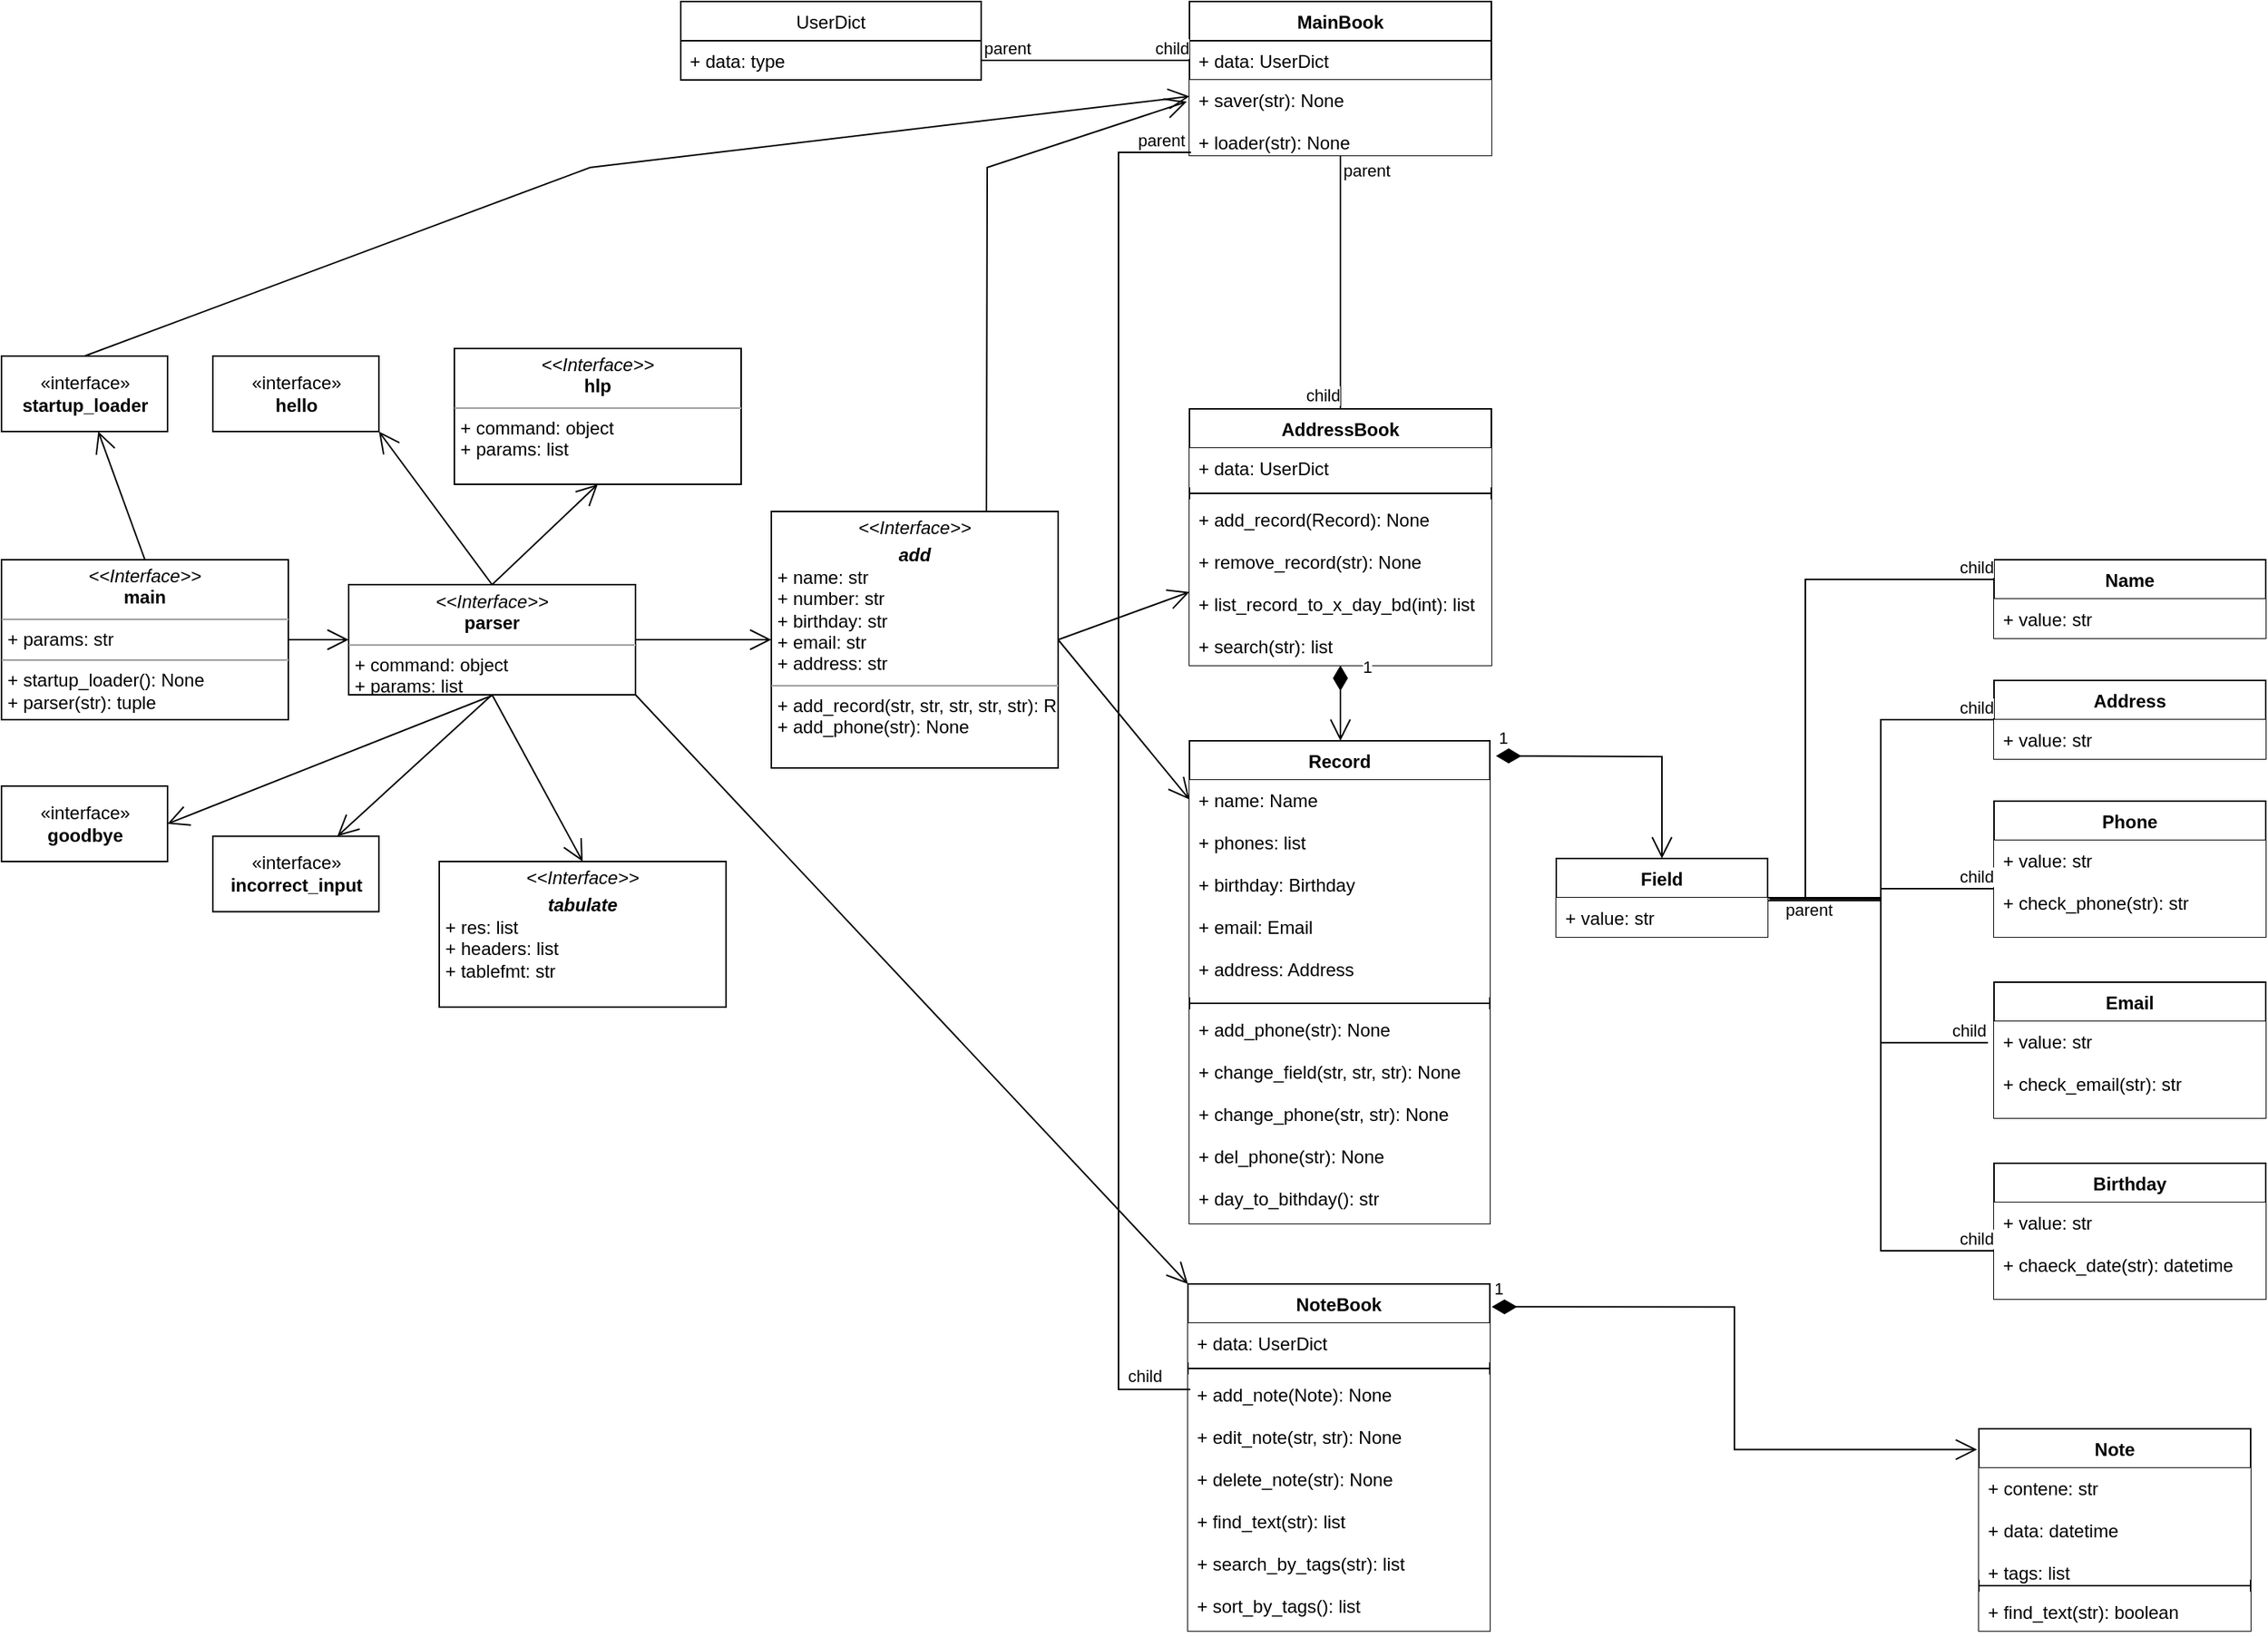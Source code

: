 <mxfile version="20.8.5" type="device"><diagram name="Page-1" id="c4acf3e9-155e-7222-9cf6-157b1a14988f"><mxGraphModel dx="2216" dy="1742" grid="1" gridSize="10" guides="1" tooltips="1" connect="1" arrows="1" fold="1" page="1" pageScale="1" pageWidth="827" pageHeight="1169" background="none" math="0" shadow="0"><root><mxCell id="0"/><mxCell id="1" parent="0"/><mxCell id="J_gRxVzlhQodG9-CdOTS-16" value="AddressBook" style="swimlane;fontStyle=1;align=center;verticalAlign=top;childLayout=stackLayout;horizontal=1;startSize=26;horizontalStack=0;resizeParent=1;resizeParentMax=0;resizeLast=0;collapsible=1;marginBottom=0;" parent="1" vertex="1"><mxGeometry x="827" y="300" width="200" height="170" as="geometry"/></mxCell><mxCell id="J_gRxVzlhQodG9-CdOTS-17" value="+ data: UserDict" style="text;strokeColor=none;fillColor=default;align=left;verticalAlign=top;spacingLeft=4;spacingRight=4;overflow=hidden;rotatable=0;points=[[0,0.5],[1,0.5]];portConstraint=eastwest;" parent="J_gRxVzlhQodG9-CdOTS-16" vertex="1"><mxGeometry y="26" width="200" height="26" as="geometry"/></mxCell><mxCell id="J_gRxVzlhQodG9-CdOTS-18" value="" style="line;strokeWidth=1;fillColor=default;align=left;verticalAlign=middle;spacingTop=-1;spacingLeft=3;spacingRight=3;rotatable=0;labelPosition=right;points=[];portConstraint=eastwest;strokeColor=inherit;" parent="J_gRxVzlhQodG9-CdOTS-16" vertex="1"><mxGeometry y="52" width="200" height="8" as="geometry"/></mxCell><mxCell id="J_gRxVzlhQodG9-CdOTS-19" value="+ add_record(Record): None&#10;&#10;+ remove_record(str): None&#10;&#10;+ list_record_to_x_day_bd(int): list&#10;&#10;+ search(str): list" style="text;strokeColor=none;fillColor=default;align=left;verticalAlign=top;spacingLeft=4;spacingRight=4;overflow=hidden;rotatable=0;points=[[0,0.5],[1,0.5]];portConstraint=eastwest;" parent="J_gRxVzlhQodG9-CdOTS-16" vertex="1"><mxGeometry y="60" width="200" height="110" as="geometry"/></mxCell><mxCell id="J_gRxVzlhQodG9-CdOTS-20" value="MainBook" style="swimlane;fontStyle=1;align=center;verticalAlign=top;childLayout=stackLayout;horizontal=1;startSize=26;horizontalStack=0;resizeParent=1;resizeParentMax=0;resizeLast=0;collapsible=1;marginBottom=0;" parent="1" vertex="1"><mxGeometry x="827" y="30" width="200" height="102" as="geometry"/></mxCell><mxCell id="J_gRxVzlhQodG9-CdOTS-21" value="+ data: UserDict" style="text;align=left;verticalAlign=top;spacingLeft=4;spacingRight=4;overflow=hidden;rotatable=0;points=[[0,0.5],[1,0.5]];portConstraint=eastwest;fillColor=default;strokeColor=default;" parent="J_gRxVzlhQodG9-CdOTS-20" vertex="1"><mxGeometry y="26" width="200" height="26" as="geometry"/></mxCell><mxCell id="J_gRxVzlhQodG9-CdOTS-23" value="+ saver(str): None&#10;&#10;+ loader(str): None" style="text;align=left;verticalAlign=top;spacingLeft=4;spacingRight=4;overflow=hidden;rotatable=0;points=[[0,0.5],[1,0.5]];portConstraint=eastwest;fillColor=default;" parent="J_gRxVzlhQodG9-CdOTS-20" vertex="1"><mxGeometry y="52" width="200" height="50" as="geometry"/></mxCell><mxCell id="J_gRxVzlhQodG9-CdOTS-24" value="UserDict" style="swimlane;fontStyle=0;childLayout=stackLayout;horizontal=1;startSize=26;horizontalStack=0;resizeParent=1;resizeParentMax=0;resizeLast=0;collapsible=1;marginBottom=0;" parent="1" vertex="1"><mxGeometry x="490" y="30" width="199" height="52" as="geometry"/></mxCell><mxCell id="J_gRxVzlhQodG9-CdOTS-25" value="+ data: type" style="text;align=left;verticalAlign=top;spacingLeft=4;spacingRight=4;overflow=hidden;rotatable=0;points=[[0,0.5],[1,0.5]];portConstraint=eastwest;fillColor=default;strokeColor=default;" parent="J_gRxVzlhQodG9-CdOTS-24" vertex="1"><mxGeometry y="26" width="199" height="26" as="geometry"/></mxCell><mxCell id="J_gRxVzlhQodG9-CdOTS-39" value="Record" style="swimlane;fontStyle=1;align=center;verticalAlign=top;childLayout=stackLayout;horizontal=1;startSize=26;horizontalStack=0;resizeParent=1;resizeParentMax=0;resizeLast=0;collapsible=1;marginBottom=0;strokeColor=default;" parent="1" vertex="1"><mxGeometry x="827" y="520" width="199" height="320" as="geometry"/></mxCell><mxCell id="J_gRxVzlhQodG9-CdOTS-40" value="+ name: Name&#10;&#10;+ phones: list&#10;&#10;+ birthday: Birthday&#10;&#10;+ email: Email&#10;&#10;+ address: Address" style="text;strokeColor=none;fillColor=default;align=left;verticalAlign=top;spacingLeft=4;spacingRight=4;overflow=hidden;rotatable=0;points=[[0,0.5],[1,0.5]];portConstraint=eastwest;" parent="J_gRxVzlhQodG9-CdOTS-39" vertex="1"><mxGeometry y="26" width="199" height="144" as="geometry"/></mxCell><mxCell id="J_gRxVzlhQodG9-CdOTS-41" value="" style="line;strokeWidth=1;fillColor=none;align=left;verticalAlign=middle;spacingTop=-1;spacingLeft=3;spacingRight=3;rotatable=0;labelPosition=right;points=[];portConstraint=eastwest;strokeColor=inherit;" parent="J_gRxVzlhQodG9-CdOTS-39" vertex="1"><mxGeometry y="170" width="199" height="8" as="geometry"/></mxCell><mxCell id="J_gRxVzlhQodG9-CdOTS-42" value="+ add_phone(str): None&#10;&#10;+ change_field(str, str, str): None&#10;&#10;+ change_phone(str, str): None&#10;&#10;+ del_phone(str): None&#10;&#10;+ day_to_bithday(): str" style="text;strokeColor=none;fillColor=default;align=left;verticalAlign=top;spacingLeft=4;spacingRight=4;overflow=hidden;rotatable=0;points=[[0,0.5],[1,0.5]];portConstraint=eastwest;" parent="J_gRxVzlhQodG9-CdOTS-39" vertex="1"><mxGeometry y="178" width="199" height="142" as="geometry"/></mxCell><mxCell id="J_gRxVzlhQodG9-CdOTS-47" value="Phone" style="swimlane;fontStyle=1;childLayout=stackLayout;horizontal=1;startSize=26;fillColor=default;horizontalStack=0;resizeParent=1;resizeParentMax=0;resizeLast=0;collapsible=1;marginBottom=0;strokeColor=default;" parent="1" vertex="1"><mxGeometry x="1360" y="560" width="180" height="90" as="geometry"/></mxCell><mxCell id="J_gRxVzlhQodG9-CdOTS-48" value="+ value: str&#10;&#10;+ check_phone(str): str" style="text;strokeColor=none;fillColor=default;align=left;verticalAlign=top;spacingLeft=4;spacingRight=4;overflow=hidden;rotatable=0;points=[[0,0.5],[1,0.5]];portConstraint=eastwest;" parent="J_gRxVzlhQodG9-CdOTS-47" vertex="1"><mxGeometry y="26" width="180" height="64" as="geometry"/></mxCell><mxCell id="J_gRxVzlhQodG9-CdOTS-49" value="Birthday" style="swimlane;fontStyle=1;childLayout=stackLayout;horizontal=1;startSize=26;fillColor=default;horizontalStack=0;resizeParent=1;resizeParentMax=0;resizeLast=0;collapsible=1;marginBottom=0;strokeColor=default;" parent="1" vertex="1"><mxGeometry x="1360" y="800" width="180" height="90" as="geometry"/></mxCell><mxCell id="J_gRxVzlhQodG9-CdOTS-50" value="+ value: str&#10;&#10;+ chaeck_date(str): datetime" style="text;strokeColor=none;fillColor=default;align=left;verticalAlign=top;spacingLeft=4;spacingRight=4;overflow=hidden;rotatable=0;points=[[0,0.5],[1,0.5]];portConstraint=eastwest;" parent="J_gRxVzlhQodG9-CdOTS-49" vertex="1"><mxGeometry y="26" width="180" height="64" as="geometry"/></mxCell><mxCell id="J_gRxVzlhQodG9-CdOTS-51" value="Email" style="swimlane;fontStyle=1;childLayout=stackLayout;horizontal=1;startSize=26;fillColor=default;horizontalStack=0;resizeParent=1;resizeParentMax=0;resizeLast=0;collapsible=1;marginBottom=0;strokeColor=default;" parent="1" vertex="1"><mxGeometry x="1360" y="680" width="180" height="90" as="geometry"/></mxCell><mxCell id="J_gRxVzlhQodG9-CdOTS-52" value="+ value: str&#10;&#10;+ check_email(str): str" style="text;strokeColor=none;fillColor=default;align=left;verticalAlign=top;spacingLeft=4;spacingRight=4;overflow=hidden;rotatable=0;points=[[0,0.5],[1,0.5]];portConstraint=eastwest;" parent="J_gRxVzlhQodG9-CdOTS-51" vertex="1"><mxGeometry y="26" width="180" height="64" as="geometry"/></mxCell><mxCell id="J_gRxVzlhQodG9-CdOTS-59" value="Address" style="swimlane;fontStyle=1;childLayout=stackLayout;horizontal=1;startSize=26;fillColor=default;horizontalStack=0;resizeParent=1;resizeParentMax=0;resizeLast=0;collapsible=1;marginBottom=0;strokeColor=default;" parent="1" vertex="1"><mxGeometry x="1360" y="480" width="180" height="52" as="geometry"/></mxCell><mxCell id="J_gRxVzlhQodG9-CdOTS-60" value="+ value: str" style="text;strokeColor=none;fillColor=default;align=left;verticalAlign=top;spacingLeft=4;spacingRight=4;overflow=hidden;rotatable=0;points=[[0,0.5],[1,0.5]];portConstraint=eastwest;" parent="J_gRxVzlhQodG9-CdOTS-59" vertex="1"><mxGeometry y="26" width="180" height="26" as="geometry"/></mxCell><mxCell id="J_gRxVzlhQodG9-CdOTS-78" value="NoteBook" style="swimlane;fontStyle=1;align=center;verticalAlign=top;childLayout=stackLayout;horizontal=1;startSize=26;horizontalStack=0;resizeParent=1;resizeParentMax=0;resizeLast=0;collapsible=1;marginBottom=0;" parent="1" vertex="1"><mxGeometry x="826" y="880" width="200" height="230" as="geometry"/></mxCell><mxCell id="J_gRxVzlhQodG9-CdOTS-79" value="+ data: UserDict" style="text;strokeColor=none;fillColor=default;align=left;verticalAlign=top;spacingLeft=4;spacingRight=4;overflow=hidden;rotatable=0;points=[[0,0.5],[1,0.5]];portConstraint=eastwest;" parent="J_gRxVzlhQodG9-CdOTS-78" vertex="1"><mxGeometry y="26" width="200" height="26" as="geometry"/></mxCell><mxCell id="J_gRxVzlhQodG9-CdOTS-80" value="" style="line;strokeWidth=1;fillColor=none;align=left;verticalAlign=middle;spacingTop=-1;spacingLeft=3;spacingRight=3;rotatable=0;labelPosition=right;points=[];portConstraint=eastwest;strokeColor=inherit;" parent="J_gRxVzlhQodG9-CdOTS-78" vertex="1"><mxGeometry y="52" width="200" height="8" as="geometry"/></mxCell><mxCell id="J_gRxVzlhQodG9-CdOTS-81" value="+ add_note(Note): None&#10;&#10;+ edit_note(str, str): None&#10;&#10;+ delete_note(str): None&#10;&#10;+ find_text(str): list&#10;&#10;+ search_by_tags(str): list&#10;&#10;+ sort_by_tags(): list" style="text;strokeColor=none;fillColor=default;align=left;verticalAlign=top;spacingLeft=4;spacingRight=4;overflow=hidden;rotatable=0;points=[[0,0.5],[1,0.5]];portConstraint=eastwest;" parent="J_gRxVzlhQodG9-CdOTS-78" vertex="1"><mxGeometry y="60" width="200" height="170" as="geometry"/></mxCell><mxCell id="J_gRxVzlhQodG9-CdOTS-85" value="Note" style="swimlane;fontStyle=1;align=center;verticalAlign=top;childLayout=stackLayout;horizontal=1;startSize=26;horizontalStack=0;resizeParent=1;resizeParentMax=0;resizeLast=0;collapsible=1;marginBottom=0;strokeColor=default;" parent="1" vertex="1"><mxGeometry x="1350" y="976" width="180" height="134" as="geometry"/></mxCell><mxCell id="J_gRxVzlhQodG9-CdOTS-86" value="+ contene: str&#10;&#10;+ data: datetime&#10;&#10;+ tags: list" style="text;strokeColor=none;fillColor=default;align=left;verticalAlign=top;spacingLeft=4;spacingRight=4;overflow=hidden;rotatable=0;points=[[0,0.5],[1,0.5]];portConstraint=eastwest;" parent="J_gRxVzlhQodG9-CdOTS-85" vertex="1"><mxGeometry y="26" width="180" height="74" as="geometry"/></mxCell><mxCell id="J_gRxVzlhQodG9-CdOTS-87" value="" style="line;strokeWidth=1;fillColor=none;align=left;verticalAlign=middle;spacingTop=-1;spacingLeft=3;spacingRight=3;rotatable=0;labelPosition=right;points=[];portConstraint=eastwest;strokeColor=inherit;" parent="J_gRxVzlhQodG9-CdOTS-85" vertex="1"><mxGeometry y="100" width="180" height="8" as="geometry"/></mxCell><mxCell id="J_gRxVzlhQodG9-CdOTS-88" value="+ find_text(str): boolean" style="text;strokeColor=none;fillColor=default;align=left;verticalAlign=top;spacingLeft=4;spacingRight=4;overflow=hidden;rotatable=0;points=[[0,0.5],[1,0.5]];portConstraint=eastwest;" parent="J_gRxVzlhQodG9-CdOTS-85" vertex="1"><mxGeometry y="108" width="180" height="26" as="geometry"/></mxCell><mxCell id="J_gRxVzlhQodG9-CdOTS-93" value="&lt;p style=&quot;margin:0px;margin-top:4px;text-align:center;&quot;&gt;&lt;i&gt;&amp;lt;&amp;lt;Interface&amp;gt;&amp;gt;&lt;/i&gt;&lt;br&gt;&lt;b&gt;main&lt;/b&gt;&lt;/p&gt;&lt;hr size=&quot;1&quot;&gt;&lt;p style=&quot;margin:0px;margin-left:4px;&quot;&gt;+ params: str&lt;br&gt;&lt;/p&gt;&lt;hr size=&quot;1&quot;&gt;&lt;p style=&quot;margin:0px;margin-left:4px;&quot;&gt;+ startup_loader(): None&lt;br&gt;+ parser(str): tuple&lt;/p&gt;" style="verticalAlign=top;align=left;overflow=fill;fontSize=12;fontFamily=Helvetica;html=1;strokeColor=default;" parent="1" vertex="1"><mxGeometry x="40" y="400" width="190" height="106" as="geometry"/></mxCell><mxCell id="J_gRxVzlhQodG9-CdOTS-94" value="«interface»&lt;br&gt;&lt;b&gt;startup_loader&lt;/b&gt;" style="html=1;strokeColor=default;" parent="1" vertex="1"><mxGeometry x="40" y="265" width="110" height="50" as="geometry"/></mxCell><mxCell id="J_gRxVzlhQodG9-CdOTS-95" value="«interface»&lt;br&gt;&lt;b&gt;hello&lt;/b&gt;" style="html=1;strokeColor=default;" parent="1" vertex="1"><mxGeometry x="180" y="265" width="110" height="50" as="geometry"/></mxCell><mxCell id="J_gRxVzlhQodG9-CdOTS-96" value="«interface»&lt;br&gt;&lt;b&gt;incorrect_input&lt;/b&gt;" style="html=1;strokeColor=default;" parent="1" vertex="1"><mxGeometry x="180" y="583.25" width="110" height="50" as="geometry"/></mxCell><mxCell id="J_gRxVzlhQodG9-CdOTS-97" value="&lt;p style=&quot;margin:0px;margin-top:4px;text-align:center;&quot;&gt;&lt;i&gt;&amp;lt;&amp;lt;Interface&amp;gt;&amp;gt;&lt;/i&gt;&lt;br&gt;&lt;b&gt;parser&lt;/b&gt;&lt;/p&gt;&lt;hr size=&quot;1&quot;&gt;&lt;p style=&quot;margin:0px;margin-left:4px;&quot;&gt;+ command: object&lt;br&gt;+ params: list&lt;/p&gt;&lt;hr size=&quot;1&quot;&gt;&lt;p style=&quot;margin:0px;margin-left:4px;&quot;&gt;&lt;br&gt;&lt;/p&gt;" style="verticalAlign=top;align=left;overflow=fill;fontSize=12;fontFamily=Helvetica;html=1;strokeColor=default;" parent="1" vertex="1"><mxGeometry x="270" y="416.5" width="190" height="73" as="geometry"/></mxCell><mxCell id="J_gRxVzlhQodG9-CdOTS-99" value="" style="endArrow=open;endFill=1;endSize=12;html=1;rounded=0;strokeWidth=1;entryX=1;entryY=0.5;entryDx=0;entryDy=0;" parent="1" target="J_gRxVzlhQodG9-CdOTS-107" edge="1"><mxGeometry width="160" relative="1" as="geometry"><mxPoint x="365" y="490" as="sourcePoint"/><mxPoint x="770" y="630" as="targetPoint"/></mxGeometry></mxCell><mxCell id="J_gRxVzlhQodG9-CdOTS-100" value="" style="endArrow=open;endFill=1;endSize=12;html=1;rounded=0;strokeWidth=1;exitX=0.5;exitY=0;exitDx=0;exitDy=0;" parent="1" source="J_gRxVzlhQodG9-CdOTS-93" target="J_gRxVzlhQodG9-CdOTS-94" edge="1"><mxGeometry width="160" relative="1" as="geometry"><mxPoint x="450" y="453" as="sourcePoint"/><mxPoint x="90" y="310" as="targetPoint"/></mxGeometry></mxCell><mxCell id="J_gRxVzlhQodG9-CdOTS-101" value="" style="endArrow=open;endFill=1;endSize=12;html=1;rounded=0;strokeWidth=1;exitX=0.5;exitY=1;exitDx=0;exitDy=0;entryX=0.75;entryY=0;entryDx=0;entryDy=0;" parent="1" source="J_gRxVzlhQodG9-CdOTS-97" target="J_gRxVzlhQodG9-CdOTS-96" edge="1"><mxGeometry width="160" relative="1" as="geometry"><mxPoint x="450" y="273" as="sourcePoint"/><mxPoint x="320" y="610" as="targetPoint"/></mxGeometry></mxCell><mxCell id="J_gRxVzlhQodG9-CdOTS-102" value="" style="endArrow=open;endFill=1;endSize=12;html=1;rounded=0;strokeWidth=1;entryX=0;entryY=0.5;entryDx=0;entryDy=0;exitX=1;exitY=0.5;exitDx=0;exitDy=0;" parent="1" source="J_gRxVzlhQodG9-CdOTS-93" target="J_gRxVzlhQodG9-CdOTS-97" edge="1"><mxGeometry width="160" relative="1" as="geometry"><mxPoint x="220" y="197" as="sourcePoint"/><mxPoint x="580" y="652" as="targetPoint"/></mxGeometry></mxCell><mxCell id="J_gRxVzlhQodG9-CdOTS-103" value="&lt;p style=&quot;margin:0px;margin-top:4px;text-align:center;&quot;&gt;&lt;i&gt;&amp;lt;&amp;lt;Interface&amp;gt;&amp;gt;&lt;/i&gt;&lt;br&gt;&lt;b&gt;hlp&lt;/b&gt;&lt;/p&gt;&lt;hr size=&quot;1&quot;&gt;&lt;p style=&quot;margin:0px;margin-left:4px;&quot;&gt;+ command: object&lt;br&gt;+ params: list&lt;/p&gt;&lt;p style=&quot;margin:0px;margin-left:4px;&quot;&gt;&lt;br&gt;&lt;/p&gt;" style="verticalAlign=top;align=left;overflow=fill;fontSize=12;fontFamily=Helvetica;html=1;strokeColor=default;" parent="1" vertex="1"><mxGeometry x="340" y="260" width="190" height="90" as="geometry"/></mxCell><mxCell id="J_gRxVzlhQodG9-CdOTS-104" value="&lt;p style=&quot;margin:0px;margin-top:4px;text-align:center;&quot;&gt;&lt;i&gt;&amp;lt;&amp;lt;Interface&amp;gt;&amp;gt;&lt;/i&gt;&lt;/p&gt;&lt;p style=&quot;margin:0px;margin-top:4px;text-align:center;&quot;&gt;&lt;i&gt;&lt;b&gt;tabulate&lt;/b&gt;&lt;/i&gt;&lt;br&gt;&lt;/p&gt;&lt;p style=&quot;margin:0px;margin-left:4px;&quot;&gt;+ res: list&lt;br&gt;+ headers: list&lt;/p&gt;&lt;p style=&quot;margin:0px;margin-left:4px;&quot;&gt;+&amp;nbsp;tablefmt: str&lt;/p&gt;" style="verticalAlign=top;align=left;overflow=fill;fontSize=12;fontFamily=Helvetica;html=1;strokeColor=default;" parent="1" vertex="1"><mxGeometry x="330" y="600" width="190" height="96.5" as="geometry"/></mxCell><mxCell id="J_gRxVzlhQodG9-CdOTS-105" value="" style="endArrow=open;endFill=1;endSize=12;html=1;rounded=0;strokeWidth=1;exitX=0.5;exitY=0;exitDx=0;exitDy=0;entryX=0.5;entryY=1;entryDx=0;entryDy=0;" parent="1" source="J_gRxVzlhQodG9-CdOTS-97" target="J_gRxVzlhQodG9-CdOTS-103" edge="1"><mxGeometry width="160" relative="1" as="geometry"><mxPoint x="500" y="615" as="sourcePoint"/><mxPoint x="500" y="780" as="targetPoint"/></mxGeometry></mxCell><mxCell id="J_gRxVzlhQodG9-CdOTS-106" value="" style="endArrow=open;endFill=1;endSize=12;html=1;rounded=0;strokeWidth=1;entryX=0.5;entryY=0;entryDx=0;entryDy=0;exitX=0.5;exitY=1;exitDx=0;exitDy=0;" parent="1" source="J_gRxVzlhQodG9-CdOTS-97" target="J_gRxVzlhQodG9-CdOTS-104" edge="1"><mxGeometry width="160" relative="1" as="geometry"><mxPoint x="550" y="490" as="sourcePoint"/><mxPoint x="530" y="840" as="targetPoint"/></mxGeometry></mxCell><mxCell id="J_gRxVzlhQodG9-CdOTS-107" value="«interface»&lt;br&gt;&lt;b&gt;goodbye&lt;/b&gt;" style="html=1;strokeColor=default;" parent="1" vertex="1"><mxGeometry x="40" y="550" width="110" height="50" as="geometry"/></mxCell><mxCell id="J_gRxVzlhQodG9-CdOTS-108" value="" style="endArrow=open;endFill=1;endSize=12;html=1;rounded=0;strokeWidth=1;exitX=0.5;exitY=0;exitDx=0;exitDy=0;entryX=1;entryY=1;entryDx=0;entryDy=0;" parent="1" source="J_gRxVzlhQodG9-CdOTS-97" target="J_gRxVzlhQodG9-CdOTS-95" edge="1"><mxGeometry width="160" relative="1" as="geometry"><mxPoint x="430" y="253" as="sourcePoint"/><mxPoint x="320" y="110" as="targetPoint"/><Array as="points"/></mxGeometry></mxCell><mxCell id="J_gRxVzlhQodG9-CdOTS-109" value="&lt;p style=&quot;margin:0px;margin-top:4px;text-align:center;&quot;&gt;&lt;i&gt;&amp;lt;&amp;lt;Interface&amp;gt;&amp;gt;&lt;/i&gt;&lt;/p&gt;&lt;p style=&quot;margin:0px;margin-top:4px;text-align:center;&quot;&gt;&lt;i&gt;&lt;b&gt;add&lt;/b&gt;&lt;/i&gt;&lt;br&gt;&lt;/p&gt;&lt;p style=&quot;margin:0px;margin-left:4px;&quot;&gt;+ name: str&lt;br&gt;+ number: str&lt;/p&gt;&lt;p style=&quot;margin:0px;margin-left:4px;&quot;&gt;+ birthday: str&lt;/p&gt;&lt;p style=&quot;margin:0px;margin-left:4px;&quot;&gt;+ email: str&lt;/p&gt;&lt;p style=&quot;margin:0px;margin-left:4px;&quot;&gt;+ address: str&lt;/p&gt;&lt;hr size=&quot;1&quot;&gt;&lt;p style=&quot;margin:0px;margin-left:4px;&quot;&gt;+ add_record(str, str, str, str, str): Record&lt;br&gt;+ add_phone(str): None&lt;/p&gt;" style="verticalAlign=top;align=left;overflow=fill;fontSize=12;fontFamily=Helvetica;html=1;strokeColor=default;" parent="1" vertex="1"><mxGeometry x="550" y="368" width="190" height="170" as="geometry"/></mxCell><mxCell id="J_gRxVzlhQodG9-CdOTS-110" value="" style="endArrow=open;endFill=1;endSize=12;html=1;rounded=0;strokeWidth=1;entryX=0;entryY=0.5;entryDx=0;entryDy=0;exitX=1;exitY=0.5;exitDx=0;exitDy=0;" parent="1" source="J_gRxVzlhQodG9-CdOTS-97" target="J_gRxVzlhQodG9-CdOTS-109" edge="1"><mxGeometry width="160" relative="1" as="geometry"><mxPoint x="470" y="203" as="sourcePoint"/><mxPoint x="345" y="481" as="targetPoint"/></mxGeometry></mxCell><mxCell id="J_gRxVzlhQodG9-CdOTS-111" value="" style="endArrow=open;endFill=1;endSize=12;html=1;rounded=0;strokeWidth=1;exitX=1;exitY=0.5;exitDx=0;exitDy=0;" parent="1" source="J_gRxVzlhQodG9-CdOTS-109" target="J_gRxVzlhQodG9-CdOTS-16" edge="1"><mxGeometry width="160" relative="1" as="geometry"><mxPoint x="442.09" y="534.009" as="sourcePoint"/><mxPoint x="540" y="532.5" as="targetPoint"/></mxGeometry></mxCell><mxCell id="J_gRxVzlhQodG9-CdOTS-112" value="" style="endArrow=open;endFill=1;endSize=12;html=1;rounded=0;strokeWidth=1;exitX=0.5;exitY=0;exitDx=0;exitDy=0;" parent="1" source="J_gRxVzlhQodG9-CdOTS-94" target="J_gRxVzlhQodG9-CdOTS-20" edge="1"><mxGeometry width="160" relative="1" as="geometry"><mxPoint x="730" y="552" as="sourcePoint"/><mxPoint x="890" y="727" as="targetPoint"/><Array as="points"><mxPoint x="430" y="140"/></Array></mxGeometry></mxCell><mxCell id="J_gRxVzlhQodG9-CdOTS-113" value="" style="endArrow=open;endFill=1;endSize=12;html=1;rounded=0;strokeWidth=1;exitX=1;exitY=0.5;exitDx=0;exitDy=0;" parent="1" source="J_gRxVzlhQodG9-CdOTS-109" target="J_gRxVzlhQodG9-CdOTS-39" edge="1"><mxGeometry width="160" relative="1" as="geometry"><mxPoint x="740" y="585" as="sourcePoint"/><mxPoint x="900" y="760" as="targetPoint"/></mxGeometry></mxCell><mxCell id="J_gRxVzlhQodG9-CdOTS-35" value="Field" style="swimlane;fontStyle=1;childLayout=stackLayout;horizontal=1;startSize=26;fillColor=default;horizontalStack=0;resizeParent=1;resizeParentMax=0;resizeLast=0;collapsible=1;marginBottom=0;strokeColor=default;" parent="1" vertex="1"><mxGeometry x="1070" y="598" width="140" height="52" as="geometry"/></mxCell><mxCell id="J_gRxVzlhQodG9-CdOTS-36" value="+ value: str" style="text;strokeColor=none;fillColor=default;align=left;verticalAlign=top;spacingLeft=4;spacingRight=4;overflow=hidden;rotatable=0;points=[[0,0.5],[1,0.5]];portConstraint=eastwest;" parent="J_gRxVzlhQodG9-CdOTS-35" vertex="1"><mxGeometry y="26" width="140" height="26" as="geometry"/></mxCell><mxCell id="J_gRxVzlhQodG9-CdOTS-57" value="Name" style="swimlane;fontStyle=1;childLayout=stackLayout;horizontal=1;startSize=26;fillColor=default;horizontalStack=0;resizeParent=1;resizeParentMax=0;resizeLast=0;collapsible=1;marginBottom=0;strokeColor=default;" parent="1" vertex="1"><mxGeometry x="1360" y="400" width="180" height="52" as="geometry"/></mxCell><mxCell id="J_gRxVzlhQodG9-CdOTS-58" value="+ value: str" style="text;strokeColor=none;fillColor=default;align=left;verticalAlign=top;spacingLeft=4;spacingRight=4;overflow=hidden;rotatable=0;points=[[0,0.5],[1,0.5]];portConstraint=eastwest;" parent="J_gRxVzlhQodG9-CdOTS-57" vertex="1"><mxGeometry y="26" width="180" height="26" as="geometry"/></mxCell><mxCell id="z7IOOMeBdGezLRVgGYKn-12" value="" style="endArrow=open;endFill=1;endSize=12;html=1;rounded=0;entryX=0;entryY=0;entryDx=0;entryDy=0;exitX=1;exitY=1;exitDx=0;exitDy=0;strokeWidth=1;" edge="1" parent="1" source="J_gRxVzlhQodG9-CdOTS-97" target="J_gRxVzlhQodG9-CdOTS-78"><mxGeometry width="160" relative="1" as="geometry"><mxPoint x="700" y="510" as="sourcePoint"/><mxPoint x="860" y="510" as="targetPoint"/></mxGeometry></mxCell><mxCell id="z7IOOMeBdGezLRVgGYKn-16" value="" style="endArrow=none;html=1;edgeStyle=orthogonalEdgeStyle;rounded=0;strokeWidth=1;exitX=1;exitY=0.5;exitDx=0;exitDy=0;entryX=0;entryY=0.5;entryDx=0;entryDy=0;" edge="1" parent="1" source="J_gRxVzlhQodG9-CdOTS-25" target="J_gRxVzlhQodG9-CdOTS-21"><mxGeometry relative="1" as="geometry"><mxPoint x="700" y="510" as="sourcePoint"/><mxPoint x="820" y="98" as="targetPoint"/></mxGeometry></mxCell><mxCell id="z7IOOMeBdGezLRVgGYKn-17" value="parent" style="edgeLabel;resizable=0;html=1;align=left;verticalAlign=bottom;" connectable="0" vertex="1" parent="z7IOOMeBdGezLRVgGYKn-16"><mxGeometry x="-1" relative="1" as="geometry"/></mxCell><mxCell id="z7IOOMeBdGezLRVgGYKn-18" value="child" style="edgeLabel;resizable=0;html=1;align=right;verticalAlign=bottom;" connectable="0" vertex="1" parent="z7IOOMeBdGezLRVgGYKn-16"><mxGeometry x="1" relative="1" as="geometry"/></mxCell><mxCell id="z7IOOMeBdGezLRVgGYKn-19" value="" style="endArrow=none;html=1;edgeStyle=orthogonalEdgeStyle;rounded=0;strokeWidth=1;exitX=0.5;exitY=1;exitDx=0;exitDy=0;" edge="1" parent="1" source="J_gRxVzlhQodG9-CdOTS-20"><mxGeometry relative="1" as="geometry"><mxPoint x="700" y="510" as="sourcePoint"/><mxPoint x="927" y="300" as="targetPoint"/></mxGeometry></mxCell><mxCell id="z7IOOMeBdGezLRVgGYKn-20" value="parent" style="edgeLabel;resizable=0;html=1;align=left;verticalAlign=bottom;" connectable="0" vertex="1" parent="z7IOOMeBdGezLRVgGYKn-19"><mxGeometry x="-1" relative="1" as="geometry"><mxPoint y="18" as="offset"/></mxGeometry></mxCell><mxCell id="z7IOOMeBdGezLRVgGYKn-21" value="child" style="edgeLabel;resizable=0;html=1;align=right;verticalAlign=bottom;" connectable="0" vertex="1" parent="z7IOOMeBdGezLRVgGYKn-19"><mxGeometry x="1" relative="1" as="geometry"/></mxCell><mxCell id="z7IOOMeBdGezLRVgGYKn-22" value="" style="endArrow=none;html=1;edgeStyle=orthogonalEdgeStyle;rounded=0;strokeWidth=1;entryX=0.008;entryY=0.058;entryDx=0;entryDy=0;entryPerimeter=0;" edge="1" parent="1" target="J_gRxVzlhQodG9-CdOTS-81"><mxGeometry relative="1" as="geometry"><mxPoint x="828" y="130" as="sourcePoint"/><mxPoint x="817" y="950" as="targetPoint"/><Array as="points"><mxPoint x="827" y="130"/><mxPoint x="780" y="130"/><mxPoint x="780" y="950"/></Array></mxGeometry></mxCell><mxCell id="z7IOOMeBdGezLRVgGYKn-23" value="parent" style="edgeLabel;resizable=0;html=1;align=left;verticalAlign=bottom;strokeColor=default;fillColor=default;" connectable="0" vertex="1" parent="z7IOOMeBdGezLRVgGYKn-22"><mxGeometry x="-1" relative="1" as="geometry"><mxPoint x="-37" as="offset"/></mxGeometry></mxCell><mxCell id="z7IOOMeBdGezLRVgGYKn-24" value="child" style="edgeLabel;resizable=0;html=1;align=right;verticalAlign=bottom;strokeColor=default;fillColor=default;" connectable="0" vertex="1" parent="z7IOOMeBdGezLRVgGYKn-22"><mxGeometry x="1" relative="1" as="geometry"><mxPoint x="-18" as="offset"/></mxGeometry></mxCell><mxCell id="z7IOOMeBdGezLRVgGYKn-26" value="1" style="endArrow=open;html=1;endSize=12;startArrow=diamondThin;startSize=14;startFill=1;edgeStyle=orthogonalEdgeStyle;align=left;verticalAlign=bottom;rounded=0;strokeWidth=1;exitX=1.006;exitY=0.066;exitDx=0;exitDy=0;entryX=-0.007;entryY=0.103;entryDx=0;entryDy=0;entryPerimeter=0;exitPerimeter=0;" edge="1" parent="1" source="J_gRxVzlhQodG9-CdOTS-78" target="J_gRxVzlhQodG9-CdOTS-85"><mxGeometry x="-1" y="3" relative="1" as="geometry"><mxPoint x="840" y="910" as="sourcePoint"/><mxPoint x="1000" y="910" as="targetPoint"/></mxGeometry></mxCell><mxCell id="z7IOOMeBdGezLRVgGYKn-27" value="1" style="endArrow=open;html=1;endSize=12;startArrow=diamondThin;startSize=14;startFill=1;edgeStyle=orthogonalEdgeStyle;align=left;verticalAlign=bottom;rounded=0;strokeWidth=1;exitX=0.5;exitY=1;exitDx=0;exitDy=0;" edge="1" parent="1" source="J_gRxVzlhQodG9-CdOTS-16"><mxGeometry x="-0.6" y="13" relative="1" as="geometry"><mxPoint x="840" y="910" as="sourcePoint"/><mxPoint x="927" y="520" as="targetPoint"/><mxPoint as="offset"/></mxGeometry></mxCell><mxCell id="z7IOOMeBdGezLRVgGYKn-28" value="1" style="endArrow=open;html=1;endSize=12;startArrow=diamondThin;startSize=14;startFill=1;edgeStyle=orthogonalEdgeStyle;align=left;verticalAlign=bottom;rounded=0;strokeWidth=1;entryX=0.5;entryY=0;entryDx=0;entryDy=0;" edge="1" parent="1" target="J_gRxVzlhQodG9-CdOTS-35"><mxGeometry x="-1" y="3" relative="1" as="geometry"><mxPoint x="1030" y="530" as="sourcePoint"/><mxPoint x="1000" y="610" as="targetPoint"/></mxGeometry></mxCell><mxCell id="z7IOOMeBdGezLRVgGYKn-29" value="" style="endArrow=none;html=1;edgeStyle=orthogonalEdgeStyle;rounded=0;strokeWidth=1;exitX=1;exitY=0.5;exitDx=0;exitDy=0;entryX=0;entryY=0.25;entryDx=0;entryDy=0;" edge="1" parent="1" source="J_gRxVzlhQodG9-CdOTS-35" target="J_gRxVzlhQodG9-CdOTS-57"><mxGeometry relative="1" as="geometry"><mxPoint x="840" y="750" as="sourcePoint"/><mxPoint x="1000" y="750" as="targetPoint"/><Array as="points"><mxPoint x="1235" y="624"/><mxPoint x="1235" y="413"/></Array></mxGeometry></mxCell><mxCell id="z7IOOMeBdGezLRVgGYKn-30" value="parent" style="edgeLabel;resizable=0;html=1;align=left;verticalAlign=bottom;strokeColor=default;fillColor=default;" connectable="0" vertex="1" parent="z7IOOMeBdGezLRVgGYKn-29"><mxGeometry x="-1" relative="1" as="geometry"><mxPoint x="10" y="16" as="offset"/></mxGeometry></mxCell><mxCell id="z7IOOMeBdGezLRVgGYKn-31" value="child" style="edgeLabel;resizable=0;html=1;align=right;verticalAlign=bottom;strokeColor=default;fillColor=default;" connectable="0" vertex="1" parent="z7IOOMeBdGezLRVgGYKn-29"><mxGeometry x="1" relative="1" as="geometry"/></mxCell><mxCell id="z7IOOMeBdGezLRVgGYKn-35" value="" style="endArrow=none;html=1;edgeStyle=orthogonalEdgeStyle;rounded=0;strokeWidth=1;entryX=0;entryY=0.5;entryDx=0;entryDy=0;exitX=1;exitY=0.5;exitDx=0;exitDy=0;" edge="1" parent="1" source="J_gRxVzlhQodG9-CdOTS-35" target="J_gRxVzlhQodG9-CdOTS-59"><mxGeometry relative="1" as="geometry"><mxPoint x="840" y="750" as="sourcePoint"/><mxPoint x="1000" y="750" as="targetPoint"/></mxGeometry></mxCell><mxCell id="z7IOOMeBdGezLRVgGYKn-37" value="child" style="edgeLabel;resizable=0;html=1;align=right;verticalAlign=bottom;strokeColor=default;fillColor=default;" connectable="0" vertex="1" parent="z7IOOMeBdGezLRVgGYKn-35"><mxGeometry x="1" relative="1" as="geometry"/></mxCell><mxCell id="z7IOOMeBdGezLRVgGYKn-38" value="" style="endArrow=none;html=1;edgeStyle=orthogonalEdgeStyle;rounded=0;strokeWidth=1;exitX=1;exitY=0.5;exitDx=0;exitDy=0;entryX=0;entryY=0.5;entryDx=0;entryDy=0;" edge="1" parent="1" source="J_gRxVzlhQodG9-CdOTS-35" target="J_gRxVzlhQodG9-CdOTS-48"><mxGeometry relative="1" as="geometry"><mxPoint x="1440" y="750" as="sourcePoint"/><mxPoint x="1600" y="750" as="targetPoint"/></mxGeometry></mxCell><mxCell id="z7IOOMeBdGezLRVgGYKn-40" value="child" style="edgeLabel;resizable=0;html=1;align=right;verticalAlign=bottom;strokeColor=default;fillColor=default;" connectable="0" vertex="1" parent="z7IOOMeBdGezLRVgGYKn-38"><mxGeometry x="1" relative="1" as="geometry"/></mxCell><mxCell id="z7IOOMeBdGezLRVgGYKn-41" value="" style="endArrow=none;html=1;edgeStyle=orthogonalEdgeStyle;rounded=0;strokeWidth=1;exitX=1.002;exitY=0.07;exitDx=0;exitDy=0;exitPerimeter=0;entryX=-0.022;entryY=0.22;entryDx=0;entryDy=0;entryPerimeter=0;" edge="1" parent="1" source="J_gRxVzlhQodG9-CdOTS-36" target="J_gRxVzlhQodG9-CdOTS-52"><mxGeometry relative="1" as="geometry"><mxPoint x="1440" y="750" as="sourcePoint"/><mxPoint x="1600" y="750" as="targetPoint"/></mxGeometry></mxCell><mxCell id="z7IOOMeBdGezLRVgGYKn-43" value="child" style="edgeLabel;resizable=0;html=1;align=right;verticalAlign=bottom;strokeColor=default;fillColor=default;" connectable="0" vertex="1" parent="z7IOOMeBdGezLRVgGYKn-41"><mxGeometry x="1" relative="1" as="geometry"/></mxCell><mxCell id="z7IOOMeBdGezLRVgGYKn-44" value="" style="endArrow=none;html=1;edgeStyle=orthogonalEdgeStyle;rounded=0;strokeWidth=1;exitX=1.009;exitY=0.033;exitDx=0;exitDy=0;exitPerimeter=0;entryX=0;entryY=0.5;entryDx=0;entryDy=0;" edge="1" parent="1" source="J_gRxVzlhQodG9-CdOTS-36" target="J_gRxVzlhQodG9-CdOTS-50"><mxGeometry relative="1" as="geometry"><mxPoint x="1440" y="750" as="sourcePoint"/><mxPoint x="1600" y="750" as="targetPoint"/><Array as="points"><mxPoint x="1285" y="625"/><mxPoint x="1285" y="858"/></Array></mxGeometry></mxCell><mxCell id="z7IOOMeBdGezLRVgGYKn-46" value="child" style="edgeLabel;resizable=0;html=1;align=right;verticalAlign=bottom;strokeColor=default;fillColor=default;" connectable="0" vertex="1" parent="z7IOOMeBdGezLRVgGYKn-44"><mxGeometry x="1" relative="1" as="geometry"/></mxCell><mxCell id="z7IOOMeBdGezLRVgGYKn-47" value="" style="endArrow=open;endFill=1;endSize=12;html=1;rounded=0;strokeWidth=1;exitX=0.75;exitY=0;exitDx=0;exitDy=0;entryX=-0.009;entryY=0.288;entryDx=0;entryDy=0;entryPerimeter=0;" edge="1" parent="1" source="J_gRxVzlhQodG9-CdOTS-109" target="J_gRxVzlhQodG9-CdOTS-23"><mxGeometry width="160" relative="1" as="geometry"><mxPoint x="630" y="300" as="sourcePoint"/><mxPoint x="790" y="300" as="targetPoint"/><Array as="points"><mxPoint x="693" y="140"/></Array></mxGeometry></mxCell></root></mxGraphModel></diagram></mxfile>